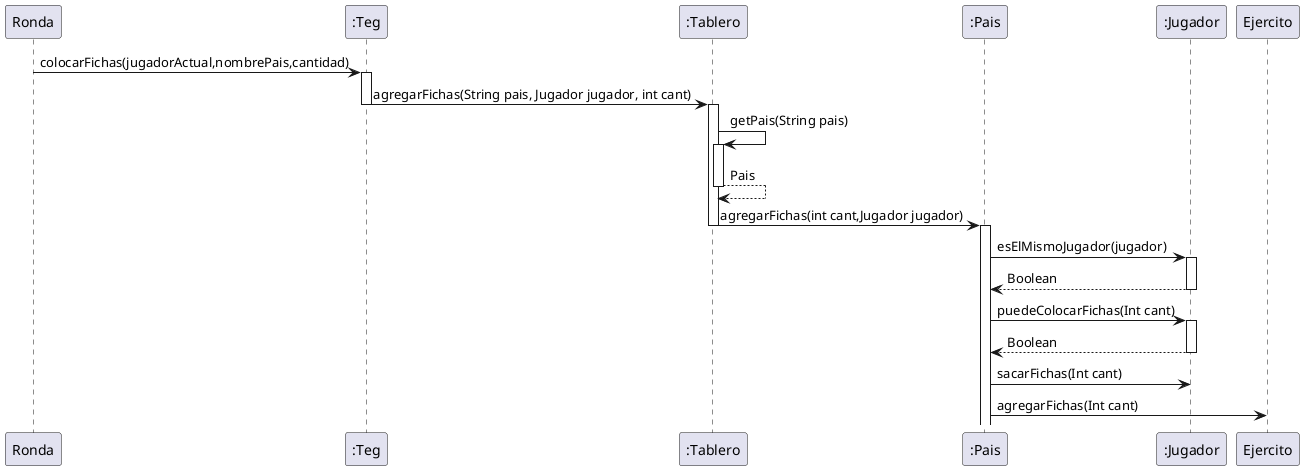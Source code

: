@startuml
'https://plantuml.com/sequence-diagram


participant Ronda
participant Teg as ":Teg"
participant Tablero as ":Tablero"
participant Pais as  ":Pais"
participant Jugador as ":Jugador"




Ronda -> Teg: colocarFichas(jugadorActual,nombrePais,cantidad)
activate Teg
Teg -> Tablero: agregarFichas(String pais, Jugador jugador, int cant)
deactivate Teg

activate Tablero
Tablero -> Tablero: getPais(String pais)
activate Tablero
Tablero --> Tablero: Pais
deactivate Tablero
Tablero -> Pais: agregarFichas(int cant,Jugador jugador)
deactivate Tablero

activate Pais
Pais -> Jugador: esElMismoJugador(jugador)
activate Jugador
return Boolean
Pais -> Jugador: puedeColocarFichas(Int cant)
activate Jugador
return Boolean
Pais -> Jugador: sacarFichas(Int cant)
Pais -> Ejercito: agregarFichas(Int cant)

@enduml